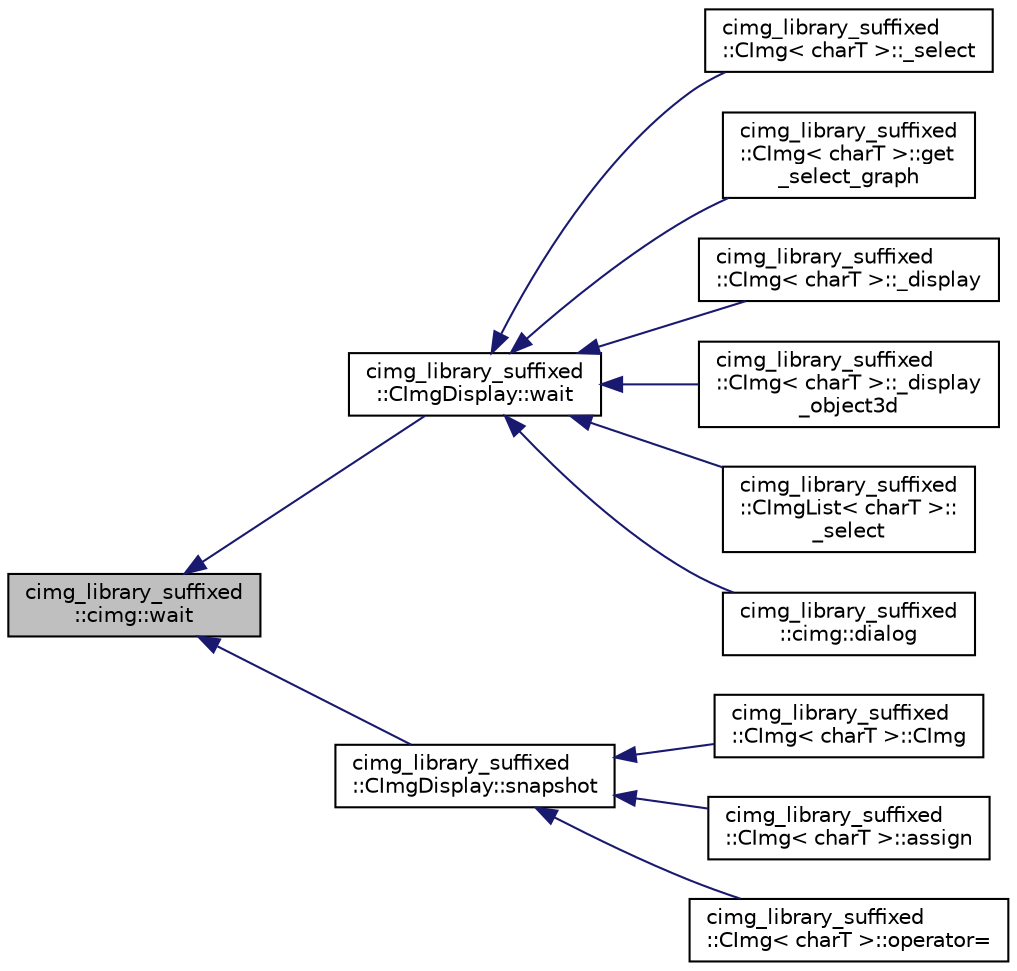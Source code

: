 digraph "cimg_library_suffixed::cimg::wait"
{
  edge [fontname="Helvetica",fontsize="10",labelfontname="Helvetica",labelfontsize="10"];
  node [fontname="Helvetica",fontsize="10",shape=record];
  rankdir="LR";
  Node4636 [label="cimg_library_suffixed\l::cimg::wait",height=0.2,width=0.4,color="black", fillcolor="grey75", style="filled", fontcolor="black"];
  Node4636 -> Node4637 [dir="back",color="midnightblue",fontsize="10",style="solid",fontname="Helvetica"];
  Node4637 [label="cimg_library_suffixed\l::CImgDisplay::wait",height=0.2,width=0.4,color="black", fillcolor="white", style="filled",URL="$structcimg__library__suffixed_1_1_c_img_display.html#a6ba54ea916f502d782ccb787ce02ccbd",tooltip="Wait for any user event occuring on the current display. "];
  Node4637 -> Node4638 [dir="back",color="midnightblue",fontsize="10",style="solid",fontname="Helvetica"];
  Node4638 [label="cimg_library_suffixed\l::CImg\< charT \>::_select",height=0.2,width=0.4,color="black", fillcolor="white", style="filled",URL="$structcimg__library__suffixed_1_1_c_img.html#ad9b7141242d0b6e861a8014112ddb5b5"];
  Node4637 -> Node4639 [dir="back",color="midnightblue",fontsize="10",style="solid",fontname="Helvetica"];
  Node4639 [label="cimg_library_suffixed\l::CImg\< charT \>::get\l_select_graph",height=0.2,width=0.4,color="black", fillcolor="white", style="filled",URL="$structcimg__library__suffixed_1_1_c_img.html#a689f47424dc7c548ebfe53e431409199",tooltip="Select sub-graph in a graph. "];
  Node4637 -> Node4640 [dir="back",color="midnightblue",fontsize="10",style="solid",fontname="Helvetica"];
  Node4640 [label="cimg_library_suffixed\l::CImg\< charT \>::_display",height=0.2,width=0.4,color="black", fillcolor="white", style="filled",URL="$structcimg__library__suffixed_1_1_c_img.html#adf9d80c60e82b079056c31cb0fe61faf"];
  Node4637 -> Node4641 [dir="back",color="midnightblue",fontsize="10",style="solid",fontname="Helvetica"];
  Node4641 [label="cimg_library_suffixed\l::CImg\< charT \>::_display\l_object3d",height=0.2,width=0.4,color="black", fillcolor="white", style="filled",URL="$structcimg__library__suffixed_1_1_c_img.html#a8b40db5a9818c3f961a90840b271de6c"];
  Node4637 -> Node4642 [dir="back",color="midnightblue",fontsize="10",style="solid",fontname="Helvetica"];
  Node4642 [label="cimg_library_suffixed\l::CImgList\< charT \>::\l_select",height=0.2,width=0.4,color="black", fillcolor="white", style="filled",URL="$structcimg__library__suffixed_1_1_c_img_list.html#af8a6b01f20b2d459e5abe6b99836ea9a"];
  Node4637 -> Node4643 [dir="back",color="midnightblue",fontsize="10",style="solid",fontname="Helvetica"];
  Node4643 [label="cimg_library_suffixed\l::cimg::dialog",height=0.2,width=0.4,color="black", fillcolor="white", style="filled",URL="$namespacecimg__library__suffixed_1_1cimg.html#a11aed0e6b30d75bf50946ee78d1aed94",tooltip="Display a simple dialog box, and wait for the user&#39;s response. "];
  Node4636 -> Node4644 [dir="back",color="midnightblue",fontsize="10",style="solid",fontname="Helvetica"];
  Node4644 [label="cimg_library_suffixed\l::CImgDisplay::snapshot",height=0.2,width=0.4,color="black", fillcolor="white", style="filled",URL="$structcimg__library__suffixed_1_1_c_img_display.html#a914ee0515249db301dc66275861a6b3e",tooltip="Take a snapshot of the associated window content. "];
  Node4644 -> Node4645 [dir="back",color="midnightblue",fontsize="10",style="solid",fontname="Helvetica"];
  Node4645 [label="cimg_library_suffixed\l::CImg\< charT \>::CImg",height=0.2,width=0.4,color="black", fillcolor="white", style="filled",URL="$structcimg__library__suffixed_1_1_c_img.html#a015159d8cee61c2f2316c3e128470a71",tooltip="Construct image from a display window. "];
  Node4644 -> Node4646 [dir="back",color="midnightblue",fontsize="10",style="solid",fontname="Helvetica"];
  Node4646 [label="cimg_library_suffixed\l::CImg\< charT \>::assign",height=0.2,width=0.4,color="black", fillcolor="white", style="filled",URL="$structcimg__library__suffixed_1_1_c_img.html#a668fe887682e7cbb469409842bb98cd2",tooltip="Construct image from a display window . "];
  Node4644 -> Node4647 [dir="back",color="midnightblue",fontsize="10",style="solid",fontname="Helvetica"];
  Node4647 [label="cimg_library_suffixed\l::CImg\< charT \>::operator=",height=0.2,width=0.4,color="black", fillcolor="white", style="filled",URL="$structcimg__library__suffixed_1_1_c_img.html#a75e18966d8e02a9cee85642038e30a08",tooltip="Copy the content of a display window to the current image instance. "];
}
